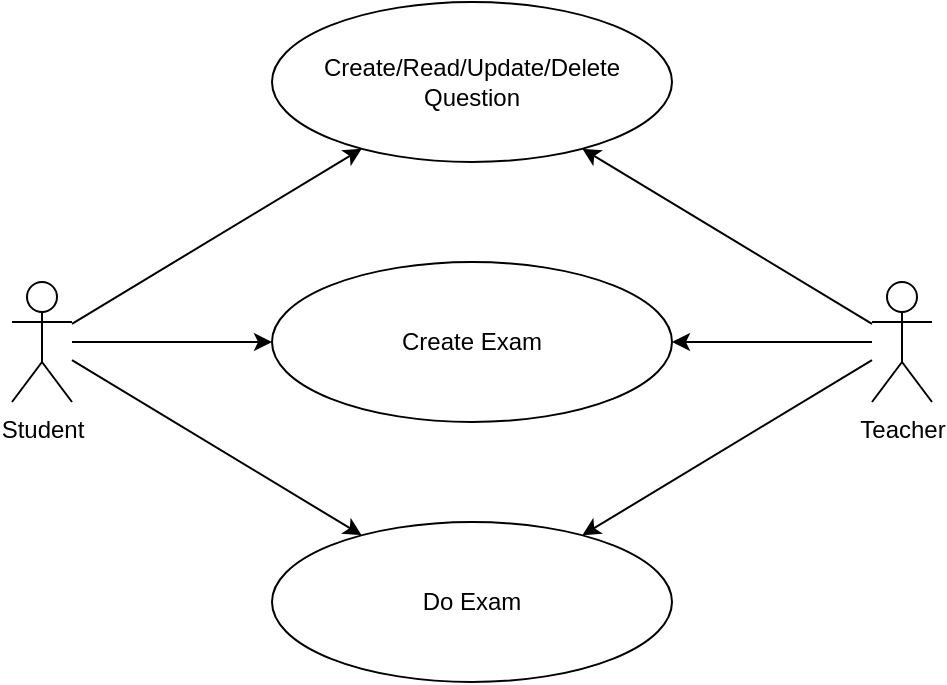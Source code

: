 <mxfile version="26.0.5" pages="5">
  <diagram name="use-case-diagram" id="o4Nj0E1KFj91gTsb6qZP">
    <mxGraphModel dx="1283" dy="965" grid="1" gridSize="10" guides="1" tooltips="1" connect="1" arrows="1" fold="1" page="1" pageScale="1" pageWidth="827" pageHeight="1169" math="0" shadow="0">
      <root>
        <mxCell id="0" />
        <mxCell id="1" parent="0" />
        <mxCell id="OQmlAPTLh4rIIu73BY2G-8" style="rounded=0;orthogonalLoop=1;jettySize=auto;html=1;" edge="1" parent="1" source="OQmlAPTLh4rIIu73BY2G-1" target="OQmlAPTLh4rIIu73BY2G-5">
          <mxGeometry relative="1" as="geometry" />
        </mxCell>
        <mxCell id="OQmlAPTLh4rIIu73BY2G-9" style="rounded=0;orthogonalLoop=1;jettySize=auto;html=1;" edge="1" parent="1" source="OQmlAPTLh4rIIu73BY2G-1" target="OQmlAPTLh4rIIu73BY2G-6">
          <mxGeometry relative="1" as="geometry" />
        </mxCell>
        <mxCell id="OQmlAPTLh4rIIu73BY2G-10" style="rounded=0;orthogonalLoop=1;jettySize=auto;html=1;" edge="1" parent="1" source="OQmlAPTLh4rIIu73BY2G-1" target="OQmlAPTLh4rIIu73BY2G-7">
          <mxGeometry relative="1" as="geometry" />
        </mxCell>
        <mxCell id="OQmlAPTLh4rIIu73BY2G-1" value="Student" style="shape=umlActor;verticalLabelPosition=bottom;verticalAlign=top;html=1;outlineConnect=0;" vertex="1" parent="1">
          <mxGeometry x="90" y="310" width="30" height="60" as="geometry" />
        </mxCell>
        <mxCell id="OQmlAPTLh4rIIu73BY2G-11" style="edgeStyle=none;shape=connector;rounded=0;orthogonalLoop=1;jettySize=auto;html=1;strokeColor=default;align=center;verticalAlign=middle;fontFamily=Helvetica;fontSize=11;fontColor=default;labelBackgroundColor=default;endArrow=classic;" edge="1" parent="1" source="OQmlAPTLh4rIIu73BY2G-4" target="OQmlAPTLh4rIIu73BY2G-5">
          <mxGeometry relative="1" as="geometry" />
        </mxCell>
        <mxCell id="OQmlAPTLh4rIIu73BY2G-12" style="edgeStyle=none;shape=connector;rounded=0;orthogonalLoop=1;jettySize=auto;html=1;strokeColor=default;align=center;verticalAlign=middle;fontFamily=Helvetica;fontSize=11;fontColor=default;labelBackgroundColor=default;endArrow=classic;" edge="1" parent="1" source="OQmlAPTLh4rIIu73BY2G-4" target="OQmlAPTLh4rIIu73BY2G-6">
          <mxGeometry relative="1" as="geometry" />
        </mxCell>
        <mxCell id="OQmlAPTLh4rIIu73BY2G-13" style="edgeStyle=none;shape=connector;rounded=0;orthogonalLoop=1;jettySize=auto;html=1;strokeColor=default;align=center;verticalAlign=middle;fontFamily=Helvetica;fontSize=11;fontColor=default;labelBackgroundColor=default;endArrow=classic;" edge="1" parent="1" source="OQmlAPTLh4rIIu73BY2G-4" target="OQmlAPTLh4rIIu73BY2G-7">
          <mxGeometry relative="1" as="geometry" />
        </mxCell>
        <mxCell id="OQmlAPTLh4rIIu73BY2G-4" value="Teacher" style="shape=umlActor;verticalLabelPosition=bottom;verticalAlign=top;html=1;outlineConnect=0;" vertex="1" parent="1">
          <mxGeometry x="520" y="310" width="30" height="60" as="geometry" />
        </mxCell>
        <mxCell id="OQmlAPTLh4rIIu73BY2G-5" value="Create/Read/Update/Delete Question" style="ellipse;whiteSpace=wrap;html=1;" vertex="1" parent="1">
          <mxGeometry x="220" y="170" width="200" height="80" as="geometry" />
        </mxCell>
        <mxCell id="OQmlAPTLh4rIIu73BY2G-6" value="Create Exam" style="ellipse;whiteSpace=wrap;html=1;" vertex="1" parent="1">
          <mxGeometry x="220" y="300" width="200" height="80" as="geometry" />
        </mxCell>
        <mxCell id="OQmlAPTLh4rIIu73BY2G-7" value="Do Exam" style="ellipse;whiteSpace=wrap;html=1;" vertex="1" parent="1">
          <mxGeometry x="220" y="430" width="200" height="80" as="geometry" />
        </mxCell>
      </root>
    </mxGraphModel>
  </diagram>
  <diagram id="mJ00HGnHXlxDguQ8vi1s" name="create-question">
    <mxGraphModel dx="1140" dy="858" grid="1" gridSize="10" guides="1" tooltips="1" connect="1" arrows="1" fold="1" page="1" pageScale="1" pageWidth="827" pageHeight="1169" math="0" shadow="0">
      <root>
        <mxCell id="0" />
        <mxCell id="1" parent="0" />
        <mxCell id="QXzw2-RkZq7Qz00sRfXT-2" value="Teacher" style="shape=umlLifeline;perimeter=lifelinePerimeter;whiteSpace=wrap;html=1;container=1;dropTarget=0;collapsible=0;recursiveResize=0;outlineConnect=0;portConstraint=eastwest;newEdgeStyle={&quot;curved&quot;:0,&quot;rounded&quot;:0};participant=umlActor;fontFamily=Helvetica;fontSize=11;fontColor=default;labelBackgroundColor=default;" vertex="1" parent="1">
          <mxGeometry x="120" y="100" width="20" height="620" as="geometry" />
        </mxCell>
        <mxCell id="QXzw2-RkZq7Qz00sRfXT-3" value="UI" style="shape=umlLifeline;perimeter=lifelinePerimeter;whiteSpace=wrap;html=1;container=1;dropTarget=0;collapsible=0;recursiveResize=0;outlineConnect=0;portConstraint=eastwest;newEdgeStyle={&quot;curved&quot;:0,&quot;rounded&quot;:0};participant=umlBoundary;fontFamily=Helvetica;fontSize=11;fontColor=default;labelBackgroundColor=default;" vertex="1" parent="1">
          <mxGeometry x="273" y="100" width="50" height="620" as="geometry" />
        </mxCell>
        <mxCell id="QXzw2-RkZq7Qz00sRfXT-7" value="" style="html=1;points=[[0,0,0,0,5],[0,1,0,0,-5],[1,0,0,0,5],[1,1,0,0,-5]];perimeter=orthogonalPerimeter;outlineConnect=0;targetShapes=umlLifeline;portConstraint=eastwest;newEdgeStyle={&quot;curved&quot;:0,&quot;rounded&quot;:0};fontFamily=Helvetica;fontSize=11;fontColor=default;labelBackgroundColor=default;" vertex="1" parent="QXzw2-RkZq7Qz00sRfXT-3">
          <mxGeometry x="20" y="90" width="10" height="190" as="geometry" />
        </mxCell>
        <mxCell id="QXzw2-RkZq7Qz00sRfXT-19" value="show course options" style="html=1;align=left;spacingLeft=2;endArrow=block;rounded=0;edgeStyle=orthogonalEdgeStyle;curved=0;rounded=0;strokeColor=default;verticalAlign=middle;fontFamily=Helvetica;fontSize=11;fontColor=default;labelBackgroundColor=default;" edge="1" target="QXzw2-RkZq7Qz00sRfXT-7" parent="QXzw2-RkZq7Qz00sRfXT-3" source="QXzw2-RkZq7Qz00sRfXT-7">
          <mxGeometry relative="1" as="geometry">
            <mxPoint x="37" y="230" as="sourcePoint" />
            <Array as="points">
              <mxPoint x="57" y="220" />
              <mxPoint x="57" y="260" />
            </Array>
            <mxPoint x="32" y="260.037" as="targetPoint" />
          </mxGeometry>
        </mxCell>
        <mxCell id="QXzw2-RkZq7Qz00sRfXT-20" value="" style="html=1;points=[[0,0,0,0,5],[0,1,0,0,-5],[1,0,0,0,5],[1,1,0,0,-5]];perimeter=orthogonalPerimeter;outlineConnect=0;targetShapes=umlLifeline;portConstraint=eastwest;newEdgeStyle={&quot;curved&quot;:0,&quot;rounded&quot;:0};fontFamily=Helvetica;fontSize=11;fontColor=default;labelBackgroundColor=default;" vertex="1" parent="QXzw2-RkZq7Qz00sRfXT-3">
          <mxGeometry x="20" y="340" width="10" height="100" as="geometry" />
        </mxCell>
        <mxCell id="QXzw2-RkZq7Qz00sRfXT-4" value="Course" style="shape=umlLifeline;perimeter=lifelinePerimeter;whiteSpace=wrap;html=1;container=1;dropTarget=0;collapsible=0;recursiveResize=0;outlineConnect=0;portConstraint=eastwest;newEdgeStyle={&quot;curved&quot;:0,&quot;rounded&quot;:0};participant=umlEntity;fontFamily=Helvetica;fontSize=11;fontColor=default;labelBackgroundColor=default;" vertex="1" parent="1">
          <mxGeometry x="613" y="100" width="40" height="620" as="geometry" />
        </mxCell>
        <mxCell id="QXzw2-RkZq7Qz00sRfXT-12" value="" style="html=1;points=[[0,0,0,0,5],[0,1,0,0,-5],[1,0,0,0,5],[1,1,0,0,-5]];perimeter=orthogonalPerimeter;outlineConnect=0;targetShapes=umlLifeline;portConstraint=eastwest;newEdgeStyle={&quot;curved&quot;:0,&quot;rounded&quot;:0};fontFamily=Helvetica;fontSize=11;fontColor=default;labelBackgroundColor=default;" vertex="1" parent="QXzw2-RkZq7Qz00sRfXT-4">
          <mxGeometry x="15" y="120" width="10" height="70" as="geometry" />
        </mxCell>
        <mxCell id="QXzw2-RkZq7Qz00sRfXT-5" value="Question" style="shape=umlLifeline;perimeter=lifelinePerimeter;whiteSpace=wrap;html=1;container=1;dropTarget=0;collapsible=0;recursiveResize=0;outlineConnect=0;portConstraint=eastwest;newEdgeStyle={&quot;curved&quot;:0,&quot;rounded&quot;:0};participant=umlEntity;fontFamily=Helvetica;fontSize=11;fontColor=default;labelBackgroundColor=default;" vertex="1" parent="1">
          <mxGeometry x="780" y="100" width="40" height="620" as="geometry" />
        </mxCell>
        <mxCell id="QXzw2-RkZq7Qz00sRfXT-25" value="" style="html=1;points=[[0,0,0,0,5],[0,1,0,0,-5],[1,0,0,0,5],[1,1,0,0,-5]];perimeter=orthogonalPerimeter;outlineConnect=0;targetShapes=umlLifeline;portConstraint=eastwest;newEdgeStyle={&quot;curved&quot;:0,&quot;rounded&quot;:0};fontFamily=Helvetica;fontSize=11;fontColor=default;labelBackgroundColor=default;" vertex="1" parent="QXzw2-RkZq7Qz00sRfXT-5">
          <mxGeometry x="15" y="425" width="10" height="65" as="geometry" />
        </mxCell>
        <mxCell id="QXzw2-RkZq7Qz00sRfXT-6" value="View Controller" style="shape=umlLifeline;perimeter=lifelinePerimeter;whiteSpace=wrap;html=1;container=1;dropTarget=0;collapsible=0;recursiveResize=0;outlineConnect=0;portConstraint=eastwest;newEdgeStyle={&quot;curved&quot;:0,&quot;rounded&quot;:0};participant=umlControl;fontFamily=Helvetica;fontSize=11;fontColor=default;labelBackgroundColor=default;" vertex="1" parent="1">
          <mxGeometry x="445" y="100" width="40" height="620" as="geometry" />
        </mxCell>
        <mxCell id="QXzw2-RkZq7Qz00sRfXT-11" value="" style="html=1;points=[[0,0,0,0,5],[0,1,0,0,-5],[1,0,0,0,5],[1,1,0,0,-5]];perimeter=orthogonalPerimeter;outlineConnect=0;targetShapes=umlLifeline;portConstraint=eastwest;newEdgeStyle={&quot;curved&quot;:0,&quot;rounded&quot;:0};fontFamily=Helvetica;fontSize=11;fontColor=default;labelBackgroundColor=default;" vertex="1" parent="QXzw2-RkZq7Qz00sRfXT-6">
          <mxGeometry x="15" y="100" width="10" height="150" as="geometry" />
        </mxCell>
        <mxCell id="QXzw2-RkZq7Qz00sRfXT-23" value="" style="html=1;points=[[0,0,0,0,5],[0,1,0,0,-5],[1,0,0,0,5],[1,1,0,0,-5]];perimeter=orthogonalPerimeter;outlineConnect=0;targetShapes=umlLifeline;portConstraint=eastwest;newEdgeStyle={&quot;curved&quot;:0,&quot;rounded&quot;:0};fontFamily=Helvetica;fontSize=11;fontColor=default;labelBackgroundColor=default;" vertex="1" parent="QXzw2-RkZq7Qz00sRfXT-6">
          <mxGeometry x="15" y="400" width="10" height="170" as="geometry" />
        </mxCell>
        <mxCell id="QXzw2-RkZq7Qz00sRfXT-9" value="click on &quot;Add Question&quot;" style="html=1;verticalAlign=bottom;endArrow=block;curved=0;rounded=0;strokeColor=default;align=center;fontFamily=Helvetica;fontSize=11;fontColor=default;labelBackgroundColor=default;" edge="1" parent="1" source="QXzw2-RkZq7Qz00sRfXT-2" target="QXzw2-RkZq7Qz00sRfXT-7">
          <mxGeometry width="80" relative="1" as="geometry">
            <mxPoint x="129.63" y="200.0" as="sourcePoint" />
            <mxPoint x="260" y="200.0" as="targetPoint" />
            <Array as="points">
              <mxPoint x="190" y="200" />
            </Array>
          </mxGeometry>
        </mxCell>
        <mxCell id="QXzw2-RkZq7Qz00sRfXT-10" value="request for courses" style="html=1;verticalAlign=bottom;endArrow=block;curved=0;rounded=0;strokeColor=default;align=center;fontFamily=Helvetica;fontSize=11;fontColor=default;labelBackgroundColor=default;" edge="1" parent="1" source="QXzw2-RkZq7Qz00sRfXT-7" target="QXzw2-RkZq7Qz00sRfXT-11">
          <mxGeometry x="0.001" width="80" relative="1" as="geometry">
            <mxPoint x="280" y="220" as="sourcePoint" />
            <mxPoint x="410" y="220" as="targetPoint" />
            <Array as="points">
              <mxPoint x="340" y="220" />
            </Array>
            <mxPoint as="offset" />
          </mxGeometry>
        </mxCell>
        <mxCell id="QXzw2-RkZq7Qz00sRfXT-13" value="request for courses" style="html=1;verticalAlign=bottom;endArrow=block;curved=0;rounded=0;strokeColor=default;align=center;fontFamily=Helvetica;fontSize=11;fontColor=default;labelBackgroundColor=default;" edge="1" parent="1" source="QXzw2-RkZq7Qz00sRfXT-11" target="QXzw2-RkZq7Qz00sRfXT-12">
          <mxGeometry x="0.001" width="80" relative="1" as="geometry">
            <mxPoint x="414" y="240" as="sourcePoint" />
            <mxPoint x="553" y="240" as="targetPoint" />
            <Array as="points">
              <mxPoint x="484" y="240" />
            </Array>
            <mxPoint as="offset" />
          </mxGeometry>
        </mxCell>
        <mxCell id="QXzw2-RkZq7Qz00sRfXT-14" value="courses" style="html=1;verticalAlign=bottom;endArrow=open;dashed=1;endSize=8;curved=0;rounded=0;strokeColor=default;align=center;fontFamily=Helvetica;fontSize=11;fontColor=default;labelBackgroundColor=default;" edge="1" parent="1">
          <mxGeometry relative="1" as="geometry">
            <mxPoint x="628" y="270" as="sourcePoint" />
            <mxPoint x="470" y="270" as="targetPoint" />
          </mxGeometry>
        </mxCell>
        <mxCell id="QXzw2-RkZq7Qz00sRfXT-15" value="courses" style="html=1;verticalAlign=bottom;endArrow=open;dashed=1;endSize=8;curved=0;rounded=0;strokeColor=default;align=center;fontFamily=Helvetica;fontSize=11;fontColor=default;labelBackgroundColor=default;" edge="1" parent="1">
          <mxGeometry relative="1" as="geometry">
            <mxPoint x="460" y="290.0" as="sourcePoint" />
            <mxPoint x="303" y="290.0" as="targetPoint" />
          </mxGeometry>
        </mxCell>
        <mxCell id="QXzw2-RkZq7Qz00sRfXT-21" value="fill question informations" style="html=1;verticalAlign=bottom;endArrow=block;curved=0;rounded=0;strokeColor=default;align=center;fontFamily=Helvetica;fontSize=11;fontColor=default;labelBackgroundColor=default;" edge="1" parent="1" source="QXzw2-RkZq7Qz00sRfXT-2" target="QXzw2-RkZq7Qz00sRfXT-20">
          <mxGeometry width="80" relative="1" as="geometry">
            <mxPoint x="170" y="450" as="sourcePoint" />
            <mxPoint x="250" y="450" as="targetPoint" />
            <Array as="points">
              <mxPoint x="220" y="460" />
            </Array>
          </mxGeometry>
        </mxCell>
        <mxCell id="QXzw2-RkZq7Qz00sRfXT-22" value="click &quot;ADD&quot;" style="html=1;verticalAlign=bottom;endArrow=block;curved=0;rounded=0;strokeColor=default;align=center;fontFamily=Helvetica;fontSize=11;fontColor=default;labelBackgroundColor=default;" edge="1" parent="1" source="QXzw2-RkZq7Qz00sRfXT-2" target="QXzw2-RkZq7Qz00sRfXT-20">
          <mxGeometry width="80" relative="1" as="geometry">
            <mxPoint x="130" y="490" as="sourcePoint" />
            <mxPoint x="293" y="490" as="targetPoint" />
            <Array as="points">
              <mxPoint x="220" y="490" />
            </Array>
          </mxGeometry>
        </mxCell>
        <mxCell id="QXzw2-RkZq7Qz00sRfXT-24" value="add new question" style="html=1;verticalAlign=bottom;endArrow=block;curved=0;rounded=0;strokeColor=default;align=center;fontFamily=Helvetica;fontSize=11;fontColor=default;labelBackgroundColor=default;" edge="1" parent="1" source="QXzw2-RkZq7Qz00sRfXT-20" target="QXzw2-RkZq7Qz00sRfXT-23">
          <mxGeometry x="-0.003" width="80" relative="1" as="geometry">
            <mxPoint x="300" y="520" as="sourcePoint" />
            <mxPoint x="463" y="520" as="targetPoint" />
            <Array as="points">
              <mxPoint x="390" y="520" />
            </Array>
            <mxPoint as="offset" />
          </mxGeometry>
        </mxCell>
        <mxCell id="QXzw2-RkZq7Qz00sRfXT-26" value="add new question" style="html=1;verticalAlign=bottom;endArrow=block;curved=0;rounded=0;strokeColor=default;align=center;fontFamily=Helvetica;fontSize=11;fontColor=default;labelBackgroundColor=default;" edge="1" parent="1" source="QXzw2-RkZq7Qz00sRfXT-23" target="QXzw2-RkZq7Qz00sRfXT-25">
          <mxGeometry x="-0.003" width="80" relative="1" as="geometry">
            <mxPoint x="470" y="540" as="sourcePoint" />
            <mxPoint x="627" y="540" as="targetPoint" />
            <Array as="points">
              <mxPoint x="557" y="540" />
            </Array>
            <mxPoint as="offset" />
          </mxGeometry>
        </mxCell>
        <mxCell id="QXzw2-RkZq7Qz00sRfXT-27" value="added successful" style="html=1;verticalAlign=bottom;endArrow=open;dashed=1;endSize=8;curved=0;rounded=0;strokeColor=default;align=center;fontFamily=Helvetica;fontSize=11;fontColor=default;labelBackgroundColor=default;" edge="1" parent="1" source="QXzw2-RkZq7Qz00sRfXT-25" target="QXzw2-RkZq7Qz00sRfXT-23">
          <mxGeometry relative="1" as="geometry">
            <mxPoint x="712" y="584" as="sourcePoint" />
            <mxPoint x="554" y="584" as="targetPoint" />
            <Array as="points">
              <mxPoint x="630" y="570" />
            </Array>
          </mxGeometry>
        </mxCell>
        <mxCell id="QXzw2-RkZq7Qz00sRfXT-30" value="navigate to view question" style="html=1;align=left;spacingLeft=2;endArrow=block;rounded=0;edgeStyle=orthogonalEdgeStyle;curved=0;rounded=0;strokeColor=default;verticalAlign=middle;fontFamily=Helvetica;fontSize=11;fontColor=default;labelBackgroundColor=default;" edge="1" parent="1">
          <mxGeometry x="-0.002" relative="1" as="geometry">
            <mxPoint x="470" y="600.04" as="sourcePoint" />
            <Array as="points">
              <mxPoint x="497" y="600.04" />
              <mxPoint x="497" y="640.04" />
            </Array>
            <mxPoint x="470" y="640.04" as="targetPoint" />
            <mxPoint as="offset" />
          </mxGeometry>
        </mxCell>
      </root>
    </mxGraphModel>
  </diagram>
  <diagram id="0OnB43R0mAU6Ru6guTHn" name="read-question">
    <mxGraphModel dx="1207" dy="908" grid="1" gridSize="10" guides="1" tooltips="1" connect="1" arrows="1" fold="1" page="1" pageScale="1" pageWidth="827" pageHeight="1169" math="0" shadow="0">
      <root>
        <mxCell id="0" />
        <mxCell id="1" parent="0" />
        <mxCell id="JznivnfPVUlbHyttfoeE-1" value="Teacher" style="shape=umlLifeline;perimeter=lifelinePerimeter;whiteSpace=wrap;html=1;container=1;dropTarget=0;collapsible=0;recursiveResize=0;outlineConnect=0;portConstraint=eastwest;newEdgeStyle={&quot;curved&quot;:0,&quot;rounded&quot;:0};participant=umlActor;fontFamily=Helvetica;fontSize=11;fontColor=default;labelBackgroundColor=default;" vertex="1" parent="1">
          <mxGeometry x="120" y="100" width="20" height="620" as="geometry" />
        </mxCell>
        <mxCell id="JznivnfPVUlbHyttfoeE-2" value="UI" style="shape=umlLifeline;perimeter=lifelinePerimeter;whiteSpace=wrap;html=1;container=1;dropTarget=0;collapsible=0;recursiveResize=0;outlineConnect=0;portConstraint=eastwest;newEdgeStyle={&quot;curved&quot;:0,&quot;rounded&quot;:0};participant=umlBoundary;fontFamily=Helvetica;fontSize=11;fontColor=default;labelBackgroundColor=default;" vertex="1" parent="1">
          <mxGeometry x="273" y="100" width="50" height="620" as="geometry" />
        </mxCell>
        <mxCell id="JznivnfPVUlbHyttfoeE-3" value="" style="html=1;points=[[0,0,0,0,5],[0,1,0,0,-5],[1,0,0,0,5],[1,1,0,0,-5]];perimeter=orthogonalPerimeter;outlineConnect=0;targetShapes=umlLifeline;portConstraint=eastwest;newEdgeStyle={&quot;curved&quot;:0,&quot;rounded&quot;:0};fontFamily=Helvetica;fontSize=11;fontColor=default;labelBackgroundColor=default;" vertex="1" parent="JznivnfPVUlbHyttfoeE-2">
          <mxGeometry x="20" y="90" width="10" height="190" as="geometry" />
        </mxCell>
        <mxCell id="JznivnfPVUlbHyttfoeE-4" value="show course" style="html=1;align=left;spacingLeft=2;endArrow=block;rounded=0;edgeStyle=orthogonalEdgeStyle;curved=0;rounded=0;strokeColor=default;verticalAlign=middle;fontFamily=Helvetica;fontSize=11;fontColor=default;labelBackgroundColor=default;" edge="1" parent="JznivnfPVUlbHyttfoeE-2" source="JznivnfPVUlbHyttfoeE-3" target="JznivnfPVUlbHyttfoeE-3">
          <mxGeometry relative="1" as="geometry">
            <mxPoint x="37" y="230" as="sourcePoint" />
            <Array as="points">
              <mxPoint x="57" y="220" />
              <mxPoint x="57" y="260" />
            </Array>
            <mxPoint x="32" y="260.037" as="targetPoint" />
          </mxGeometry>
        </mxCell>
        <mxCell id="JznivnfPVUlbHyttfoeE-5" value="" style="html=1;points=[[0,0,0,0,5],[0,1,0,0,-5],[1,0,0,0,5],[1,1,0,0,-5]];perimeter=orthogonalPerimeter;outlineConnect=0;targetShapes=umlLifeline;portConstraint=eastwest;newEdgeStyle={&quot;curved&quot;:0,&quot;rounded&quot;:0};fontFamily=Helvetica;fontSize=11;fontColor=default;labelBackgroundColor=default;" vertex="1" parent="JznivnfPVUlbHyttfoeE-2">
          <mxGeometry x="20" y="340" width="10" height="230" as="geometry" />
        </mxCell>
        <mxCell id="JznivnfPVUlbHyttfoeE-25" value="show&amp;nbsp;&lt;span style=&quot;text-align: center;&quot;&gt;questions in course&lt;/span&gt;" style="html=1;align=left;spacingLeft=2;endArrow=block;rounded=0;edgeStyle=orthogonalEdgeStyle;curved=0;rounded=0;strokeColor=default;verticalAlign=middle;fontFamily=Helvetica;fontSize=11;fontColor=default;labelBackgroundColor=default;" edge="1" parent="JznivnfPVUlbHyttfoeE-2" source="JznivnfPVUlbHyttfoeE-5" target="JznivnfPVUlbHyttfoeE-5">
          <mxGeometry relative="1" as="geometry">
            <mxPoint x="37" y="500" as="sourcePoint" />
            <Array as="points">
              <mxPoint x="64" y="500" />
              <mxPoint x="64" y="540" />
            </Array>
            <mxPoint x="37" y="540" as="targetPoint" />
          </mxGeometry>
        </mxCell>
        <mxCell id="JznivnfPVUlbHyttfoeE-6" value="Course" style="shape=umlLifeline;perimeter=lifelinePerimeter;whiteSpace=wrap;html=1;container=1;dropTarget=0;collapsible=0;recursiveResize=0;outlineConnect=0;portConstraint=eastwest;newEdgeStyle={&quot;curved&quot;:0,&quot;rounded&quot;:0};participant=umlEntity;fontFamily=Helvetica;fontSize=11;fontColor=default;labelBackgroundColor=default;" vertex="1" parent="1">
          <mxGeometry x="613" y="100" width="40" height="620" as="geometry" />
        </mxCell>
        <mxCell id="JznivnfPVUlbHyttfoeE-7" value="" style="html=1;points=[[0,0,0,0,5],[0,1,0,0,-5],[1,0,0,0,5],[1,1,0,0,-5]];perimeter=orthogonalPerimeter;outlineConnect=0;targetShapes=umlLifeline;portConstraint=eastwest;newEdgeStyle={&quot;curved&quot;:0,&quot;rounded&quot;:0};fontFamily=Helvetica;fontSize=11;fontColor=default;labelBackgroundColor=default;" vertex="1" parent="JznivnfPVUlbHyttfoeE-6">
          <mxGeometry x="15" y="120" width="10" height="70" as="geometry" />
        </mxCell>
        <mxCell id="JznivnfPVUlbHyttfoeE-8" value="Question" style="shape=umlLifeline;perimeter=lifelinePerimeter;whiteSpace=wrap;html=1;container=1;dropTarget=0;collapsible=0;recursiveResize=0;outlineConnect=0;portConstraint=eastwest;newEdgeStyle={&quot;curved&quot;:0,&quot;rounded&quot;:0};participant=umlEntity;fontFamily=Helvetica;fontSize=11;fontColor=default;labelBackgroundColor=default;" vertex="1" parent="1">
          <mxGeometry x="780" y="100" width="40" height="620" as="geometry" />
        </mxCell>
        <mxCell id="JznivnfPVUlbHyttfoeE-9" value="" style="html=1;points=[[0,0,0,0,5],[0,1,0,0,-5],[1,0,0,0,5],[1,1,0,0,-5]];perimeter=orthogonalPerimeter;outlineConnect=0;targetShapes=umlLifeline;portConstraint=eastwest;newEdgeStyle={&quot;curved&quot;:0,&quot;rounded&quot;:0};fontFamily=Helvetica;fontSize=11;fontColor=default;labelBackgroundColor=default;" vertex="1" parent="JznivnfPVUlbHyttfoeE-8">
          <mxGeometry x="15" y="390" width="10" height="70" as="geometry" />
        </mxCell>
        <mxCell id="JznivnfPVUlbHyttfoeE-10" value="View Controller" style="shape=umlLifeline;perimeter=lifelinePerimeter;whiteSpace=wrap;html=1;container=1;dropTarget=0;collapsible=0;recursiveResize=0;outlineConnect=0;portConstraint=eastwest;newEdgeStyle={&quot;curved&quot;:0,&quot;rounded&quot;:0};participant=umlControl;fontFamily=Helvetica;fontSize=11;fontColor=default;labelBackgroundColor=default;" vertex="1" parent="1">
          <mxGeometry x="445" y="100" width="40" height="620" as="geometry" />
        </mxCell>
        <mxCell id="JznivnfPVUlbHyttfoeE-11" value="" style="html=1;points=[[0,0,0,0,5],[0,1,0,0,-5],[1,0,0,0,5],[1,1,0,0,-5]];perimeter=orthogonalPerimeter;outlineConnect=0;targetShapes=umlLifeline;portConstraint=eastwest;newEdgeStyle={&quot;curved&quot;:0,&quot;rounded&quot;:0};fontFamily=Helvetica;fontSize=11;fontColor=default;labelBackgroundColor=default;" vertex="1" parent="JznivnfPVUlbHyttfoeE-10">
          <mxGeometry x="15" y="100" width="10" height="150" as="geometry" />
        </mxCell>
        <mxCell id="JznivnfPVUlbHyttfoeE-12" value="" style="html=1;points=[[0,0,0,0,5],[0,1,0,0,-5],[1,0,0,0,5],[1,1,0,0,-5]];perimeter=orthogonalPerimeter;outlineConnect=0;targetShapes=umlLifeline;portConstraint=eastwest;newEdgeStyle={&quot;curved&quot;:0,&quot;rounded&quot;:0};fontFamily=Helvetica;fontSize=11;fontColor=default;labelBackgroundColor=default;" vertex="1" parent="JznivnfPVUlbHyttfoeE-10">
          <mxGeometry x="15" y="370" width="10" height="110" as="geometry" />
        </mxCell>
        <mxCell id="JznivnfPVUlbHyttfoeE-13" value="click on &quot;View Questions&quot;" style="html=1;verticalAlign=bottom;endArrow=block;curved=0;rounded=0;strokeColor=default;align=center;fontFamily=Helvetica;fontSize=11;fontColor=default;labelBackgroundColor=default;" edge="1" parent="1" source="JznivnfPVUlbHyttfoeE-1" target="JznivnfPVUlbHyttfoeE-3">
          <mxGeometry width="80" relative="1" as="geometry">
            <mxPoint x="129.63" y="200.0" as="sourcePoint" />
            <mxPoint x="260" y="200.0" as="targetPoint" />
            <Array as="points">
              <mxPoint x="190" y="200" />
            </Array>
          </mxGeometry>
        </mxCell>
        <mxCell id="JznivnfPVUlbHyttfoeE-14" value="request for courses" style="html=1;verticalAlign=bottom;endArrow=block;curved=0;rounded=0;strokeColor=default;align=center;fontFamily=Helvetica;fontSize=11;fontColor=default;labelBackgroundColor=default;" edge="1" parent="1" source="JznivnfPVUlbHyttfoeE-3" target="JznivnfPVUlbHyttfoeE-11">
          <mxGeometry x="0.001" width="80" relative="1" as="geometry">
            <mxPoint x="280" y="220" as="sourcePoint" />
            <mxPoint x="410" y="220" as="targetPoint" />
            <Array as="points">
              <mxPoint x="340" y="220" />
            </Array>
            <mxPoint as="offset" />
          </mxGeometry>
        </mxCell>
        <mxCell id="JznivnfPVUlbHyttfoeE-15" value="request for courses" style="html=1;verticalAlign=bottom;endArrow=block;curved=0;rounded=0;strokeColor=default;align=center;fontFamily=Helvetica;fontSize=11;fontColor=default;labelBackgroundColor=default;" edge="1" parent="1" source="JznivnfPVUlbHyttfoeE-11" target="JznivnfPVUlbHyttfoeE-7">
          <mxGeometry x="0.001" width="80" relative="1" as="geometry">
            <mxPoint x="414" y="240" as="sourcePoint" />
            <mxPoint x="553" y="240" as="targetPoint" />
            <Array as="points">
              <mxPoint x="484" y="240" />
            </Array>
            <mxPoint as="offset" />
          </mxGeometry>
        </mxCell>
        <mxCell id="JznivnfPVUlbHyttfoeE-16" value="courses" style="html=1;verticalAlign=bottom;endArrow=open;dashed=1;endSize=8;curved=0;rounded=0;strokeColor=default;align=center;fontFamily=Helvetica;fontSize=11;fontColor=default;labelBackgroundColor=default;" edge="1" parent="1">
          <mxGeometry relative="1" as="geometry">
            <mxPoint x="628" y="270" as="sourcePoint" />
            <mxPoint x="470" y="270" as="targetPoint" />
          </mxGeometry>
        </mxCell>
        <mxCell id="JznivnfPVUlbHyttfoeE-17" value="courses" style="html=1;verticalAlign=bottom;endArrow=open;dashed=1;endSize=8;curved=0;rounded=0;strokeColor=default;align=center;fontFamily=Helvetica;fontSize=11;fontColor=default;labelBackgroundColor=default;" edge="1" parent="1">
          <mxGeometry relative="1" as="geometry">
            <mxPoint x="460" y="290.0" as="sourcePoint" />
            <mxPoint x="303" y="290.0" as="targetPoint" />
          </mxGeometry>
        </mxCell>
        <mxCell id="JznivnfPVUlbHyttfoeE-18" value="select course to view questions" style="html=1;verticalAlign=bottom;endArrow=block;curved=0;rounded=0;strokeColor=default;align=center;fontFamily=Helvetica;fontSize=11;fontColor=default;labelBackgroundColor=default;" edge="1" parent="1" source="JznivnfPVUlbHyttfoeE-1" target="JznivnfPVUlbHyttfoeE-5">
          <mxGeometry width="80" relative="1" as="geometry">
            <mxPoint x="170" y="450" as="sourcePoint" />
            <mxPoint x="250" y="450" as="targetPoint" />
            <Array as="points">
              <mxPoint x="220" y="460" />
            </Array>
          </mxGeometry>
        </mxCell>
        <mxCell id="JznivnfPVUlbHyttfoeE-20" value="request for questions in course" style="html=1;verticalAlign=bottom;endArrow=block;curved=0;rounded=0;strokeColor=default;align=center;fontFamily=Helvetica;fontSize=11;fontColor=default;labelBackgroundColor=default;" edge="1" parent="1" source="JznivnfPVUlbHyttfoeE-5" target="JznivnfPVUlbHyttfoeE-12">
          <mxGeometry x="-0.006" width="80" relative="1" as="geometry">
            <mxPoint x="300" y="520" as="sourcePoint" />
            <mxPoint x="463" y="520" as="targetPoint" />
            <Array as="points">
              <mxPoint x="390" y="490" />
            </Array>
            <mxPoint as="offset" />
          </mxGeometry>
        </mxCell>
        <mxCell id="JznivnfPVUlbHyttfoeE-21" value="request for questions in course" style="html=1;verticalAlign=bottom;endArrow=block;curved=0;rounded=0;strokeColor=default;align=center;fontFamily=Helvetica;fontSize=11;fontColor=default;labelBackgroundColor=default;" edge="1" parent="1" source="JznivnfPVUlbHyttfoeE-12" target="JznivnfPVUlbHyttfoeE-9">
          <mxGeometry x="-0.003" width="80" relative="1" as="geometry">
            <mxPoint x="470" y="540" as="sourcePoint" />
            <mxPoint x="627" y="540" as="targetPoint" />
            <Array as="points">
              <mxPoint x="560" y="510" />
            </Array>
            <mxPoint as="offset" />
          </mxGeometry>
        </mxCell>
        <mxCell id="JznivnfPVUlbHyttfoeE-22" value="questions in course" style="html=1;verticalAlign=bottom;endArrow=open;dashed=1;endSize=8;curved=0;rounded=0;strokeColor=default;align=center;fontFamily=Helvetica;fontSize=11;fontColor=default;labelBackgroundColor=default;" edge="1" parent="1" source="JznivnfPVUlbHyttfoeE-9" target="JznivnfPVUlbHyttfoeE-12">
          <mxGeometry relative="1" as="geometry">
            <mxPoint x="712" y="584" as="sourcePoint" />
            <mxPoint x="554" y="584" as="targetPoint" />
            <Array as="points">
              <mxPoint x="630" y="540" />
            </Array>
          </mxGeometry>
        </mxCell>
        <mxCell id="JznivnfPVUlbHyttfoeE-24" value="questions in course" style="html=1;verticalAlign=bottom;endArrow=open;dashed=1;endSize=8;curved=0;rounded=0;strokeColor=default;align=center;fontFamily=Helvetica;fontSize=11;fontColor=default;labelBackgroundColor=default;" edge="1" parent="1" source="JznivnfPVUlbHyttfoeE-12" target="JznivnfPVUlbHyttfoeE-5">
          <mxGeometry x="0.006" relative="1" as="geometry">
            <mxPoint x="805" y="550" as="sourcePoint" />
            <mxPoint x="480" y="550" as="targetPoint" />
            <Array as="points">
              <mxPoint x="380" y="560" />
            </Array>
            <mxPoint as="offset" />
          </mxGeometry>
        </mxCell>
      </root>
    </mxGraphModel>
  </diagram>
  <diagram id="s6aGE4UOYzt2LQOI8U9z" name="update-question">
    <mxGraphModel dx="1026" dy="772" grid="1" gridSize="10" guides="1" tooltips="1" connect="1" arrows="1" fold="1" page="1" pageScale="1" pageWidth="827" pageHeight="1169" math="0" shadow="0">
      <root>
        <mxCell id="0" />
        <mxCell id="1" parent="0" />
        <mxCell id="8IvI-AlmYOoEdXCAKGE2-1" value="Teacher" style="shape=umlLifeline;perimeter=lifelinePerimeter;whiteSpace=wrap;html=1;container=1;dropTarget=0;collapsible=0;recursiveResize=0;outlineConnect=0;portConstraint=eastwest;newEdgeStyle={&quot;curved&quot;:0,&quot;rounded&quot;:0};participant=umlActor;fontFamily=Helvetica;fontSize=11;fontColor=default;labelBackgroundColor=default;" vertex="1" parent="1">
          <mxGeometry x="120" y="100" width="20" height="620" as="geometry" />
        </mxCell>
        <mxCell id="8IvI-AlmYOoEdXCAKGE2-2" value="UI" style="shape=umlLifeline;perimeter=lifelinePerimeter;whiteSpace=wrap;html=1;container=1;dropTarget=0;collapsible=0;recursiveResize=0;outlineConnect=0;portConstraint=eastwest;newEdgeStyle={&quot;curved&quot;:0,&quot;rounded&quot;:0};participant=umlBoundary;fontFamily=Helvetica;fontSize=11;fontColor=default;labelBackgroundColor=default;" vertex="1" parent="1">
          <mxGeometry x="273" y="100" width="50" height="620" as="geometry" />
        </mxCell>
        <mxCell id="8IvI-AlmYOoEdXCAKGE2-3" value="" style="html=1;points=[[0,0,0,0,5],[0,1,0,0,-5],[1,0,0,0,5],[1,1,0,0,-5]];perimeter=orthogonalPerimeter;outlineConnect=0;targetShapes=umlLifeline;portConstraint=eastwest;newEdgeStyle={&quot;curved&quot;:0,&quot;rounded&quot;:0};fontFamily=Helvetica;fontSize=11;fontColor=default;labelBackgroundColor=default;" vertex="1" parent="8IvI-AlmYOoEdXCAKGE2-2">
          <mxGeometry x="20" y="90" width="10" height="190" as="geometry" />
        </mxCell>
        <mxCell id="8IvI-AlmYOoEdXCAKGE2-4" value="show&amp;nbsp;&lt;span style=&quot;text-align: center;&quot;&gt;question details&lt;/span&gt;" style="html=1;align=left;spacingLeft=2;endArrow=block;rounded=0;edgeStyle=orthogonalEdgeStyle;curved=0;rounded=0;strokeColor=default;verticalAlign=middle;fontFamily=Helvetica;fontSize=11;fontColor=default;labelBackgroundColor=default;" edge="1" parent="8IvI-AlmYOoEdXCAKGE2-2" source="8IvI-AlmYOoEdXCAKGE2-3" target="8IvI-AlmYOoEdXCAKGE2-3">
          <mxGeometry relative="1" as="geometry">
            <mxPoint x="37" y="230" as="sourcePoint" />
            <Array as="points">
              <mxPoint x="57" y="220" />
              <mxPoint x="57" y="260" />
            </Array>
            <mxPoint x="32" y="260.037" as="targetPoint" />
          </mxGeometry>
        </mxCell>
        <mxCell id="8IvI-AlmYOoEdXCAKGE2-5" value="" style="html=1;points=[[0,0,0,0,5],[0,1,0,0,-5],[1,0,0,0,5],[1,1,0,0,-5]];perimeter=orthogonalPerimeter;outlineConnect=0;targetShapes=umlLifeline;portConstraint=eastwest;newEdgeStyle={&quot;curved&quot;:0,&quot;rounded&quot;:0};fontFamily=Helvetica;fontSize=11;fontColor=default;labelBackgroundColor=default;" vertex="1" parent="8IvI-AlmYOoEdXCAKGE2-2">
          <mxGeometry x="20" y="340" width="10" height="100" as="geometry" />
        </mxCell>
        <mxCell id="8IvI-AlmYOoEdXCAKGE2-8" value="Question" style="shape=umlLifeline;perimeter=lifelinePerimeter;whiteSpace=wrap;html=1;container=1;dropTarget=0;collapsible=0;recursiveResize=0;outlineConnect=0;portConstraint=eastwest;newEdgeStyle={&quot;curved&quot;:0,&quot;rounded&quot;:0};participant=umlEntity;fontFamily=Helvetica;fontSize=11;fontColor=default;labelBackgroundColor=default;" vertex="1" parent="1">
          <mxGeometry x="613" y="100" width="40" height="620" as="geometry" />
        </mxCell>
        <mxCell id="8IvI-AlmYOoEdXCAKGE2-9" value="" style="html=1;points=[[0,0,0,0,5],[0,1,0,0,-5],[1,0,0,0,5],[1,1,0,0,-5]];perimeter=orthogonalPerimeter;outlineConnect=0;targetShapes=umlLifeline;portConstraint=eastwest;newEdgeStyle={&quot;curved&quot;:0,&quot;rounded&quot;:0};fontFamily=Helvetica;fontSize=11;fontColor=default;labelBackgroundColor=default;" vertex="1" parent="8IvI-AlmYOoEdXCAKGE2-8">
          <mxGeometry x="15" y="425" width="10" height="65" as="geometry" />
        </mxCell>
        <mxCell id="8IvI-AlmYOoEdXCAKGE2-7" value="" style="html=1;points=[[0,0,0,0,5],[0,1,0,0,-5],[1,0,0,0,5],[1,1,0,0,-5]];perimeter=orthogonalPerimeter;outlineConnect=0;targetShapes=umlLifeline;portConstraint=eastwest;newEdgeStyle={&quot;curved&quot;:0,&quot;rounded&quot;:0};fontFamily=Helvetica;fontSize=11;fontColor=default;labelBackgroundColor=default;" vertex="1" parent="8IvI-AlmYOoEdXCAKGE2-8">
          <mxGeometry x="15" y="130" width="10" height="70" as="geometry" />
        </mxCell>
        <mxCell id="8IvI-AlmYOoEdXCAKGE2-10" value="View Controller" style="shape=umlLifeline;perimeter=lifelinePerimeter;whiteSpace=wrap;html=1;container=1;dropTarget=0;collapsible=0;recursiveResize=0;outlineConnect=0;portConstraint=eastwest;newEdgeStyle={&quot;curved&quot;:0,&quot;rounded&quot;:0};participant=umlControl;fontFamily=Helvetica;fontSize=11;fontColor=default;labelBackgroundColor=default;" vertex="1" parent="1">
          <mxGeometry x="445" y="100" width="40" height="620" as="geometry" />
        </mxCell>
        <mxCell id="8IvI-AlmYOoEdXCAKGE2-11" value="" style="html=1;points=[[0,0,0,0,5],[0,1,0,0,-5],[1,0,0,0,5],[1,1,0,0,-5]];perimeter=orthogonalPerimeter;outlineConnect=0;targetShapes=umlLifeline;portConstraint=eastwest;newEdgeStyle={&quot;curved&quot;:0,&quot;rounded&quot;:0};fontFamily=Helvetica;fontSize=11;fontColor=default;labelBackgroundColor=default;" vertex="1" parent="8IvI-AlmYOoEdXCAKGE2-10">
          <mxGeometry x="15" y="100" width="10" height="150" as="geometry" />
        </mxCell>
        <mxCell id="8IvI-AlmYOoEdXCAKGE2-12" value="" style="html=1;points=[[0,0,0,0,5],[0,1,0,0,-5],[1,0,0,0,5],[1,1,0,0,-5]];perimeter=orthogonalPerimeter;outlineConnect=0;targetShapes=umlLifeline;portConstraint=eastwest;newEdgeStyle={&quot;curved&quot;:0,&quot;rounded&quot;:0};fontFamily=Helvetica;fontSize=11;fontColor=default;labelBackgroundColor=default;" vertex="1" parent="8IvI-AlmYOoEdXCAKGE2-10">
          <mxGeometry x="15" y="400" width="10" height="170" as="geometry" />
        </mxCell>
        <mxCell id="8IvI-AlmYOoEdXCAKGE2-13" value="click on question" style="html=1;verticalAlign=bottom;endArrow=block;curved=0;rounded=0;strokeColor=default;align=center;fontFamily=Helvetica;fontSize=11;fontColor=default;labelBackgroundColor=default;" edge="1" parent="1" source="8IvI-AlmYOoEdXCAKGE2-1" target="8IvI-AlmYOoEdXCAKGE2-3">
          <mxGeometry width="80" relative="1" as="geometry">
            <mxPoint x="129.63" y="200.0" as="sourcePoint" />
            <mxPoint x="260" y="200.0" as="targetPoint" />
            <Array as="points">
              <mxPoint x="190" y="200" />
            </Array>
          </mxGeometry>
        </mxCell>
        <mxCell id="8IvI-AlmYOoEdXCAKGE2-14" value="request for question details" style="html=1;verticalAlign=bottom;endArrow=block;curved=0;rounded=0;strokeColor=default;align=center;fontFamily=Helvetica;fontSize=11;fontColor=default;labelBackgroundColor=default;" edge="1" parent="1" source="8IvI-AlmYOoEdXCAKGE2-3" target="8IvI-AlmYOoEdXCAKGE2-11">
          <mxGeometry x="0.001" width="80" relative="1" as="geometry">
            <mxPoint x="280" y="220" as="sourcePoint" />
            <mxPoint x="410" y="220" as="targetPoint" />
            <Array as="points">
              <mxPoint x="340" y="220" />
            </Array>
            <mxPoint as="offset" />
          </mxGeometry>
        </mxCell>
        <mxCell id="8IvI-AlmYOoEdXCAKGE2-15" value="request for question details" style="html=1;verticalAlign=bottom;endArrow=block;curved=0;rounded=0;strokeColor=default;align=center;fontFamily=Helvetica;fontSize=11;fontColor=default;labelBackgroundColor=default;" edge="1" parent="1" source="8IvI-AlmYOoEdXCAKGE2-11" target="8IvI-AlmYOoEdXCAKGE2-7">
          <mxGeometry x="0.001" width="80" relative="1" as="geometry">
            <mxPoint x="414" y="240" as="sourcePoint" />
            <mxPoint x="553" y="240" as="targetPoint" />
            <Array as="points">
              <mxPoint x="484" y="240" />
            </Array>
            <mxPoint as="offset" />
          </mxGeometry>
        </mxCell>
        <mxCell id="8IvI-AlmYOoEdXCAKGE2-16" value="question details" style="html=1;verticalAlign=bottom;endArrow=open;dashed=1;endSize=8;curved=0;rounded=0;strokeColor=default;align=center;fontFamily=Helvetica;fontSize=11;fontColor=default;labelBackgroundColor=default;" edge="1" parent="1" source="8IvI-AlmYOoEdXCAKGE2-7">
          <mxGeometry x="0.003" relative="1" as="geometry">
            <mxPoint x="628" y="270" as="sourcePoint" />
            <mxPoint x="470" y="270" as="targetPoint" />
            <mxPoint as="offset" />
          </mxGeometry>
        </mxCell>
        <mxCell id="8IvI-AlmYOoEdXCAKGE2-17" value="question details" style="html=1;verticalAlign=bottom;endArrow=open;dashed=1;endSize=8;curved=0;rounded=0;strokeColor=default;align=center;fontFamily=Helvetica;fontSize=11;fontColor=default;labelBackgroundColor=default;" edge="1" parent="1">
          <mxGeometry x="0.006" relative="1" as="geometry">
            <mxPoint x="460" y="290.0" as="sourcePoint" />
            <mxPoint x="303" y="290.0" as="targetPoint" />
            <mxPoint as="offset" />
          </mxGeometry>
        </mxCell>
        <mxCell id="8IvI-AlmYOoEdXCAKGE2-18" value="update&amp;nbsp;necessary question details" style="html=1;verticalAlign=bottom;endArrow=block;curved=0;rounded=0;strokeColor=default;align=center;fontFamily=Helvetica;fontSize=11;fontColor=default;labelBackgroundColor=default;" edge="1" parent="1" source="8IvI-AlmYOoEdXCAKGE2-1" target="8IvI-AlmYOoEdXCAKGE2-5">
          <mxGeometry width="80" relative="1" as="geometry">
            <mxPoint x="170" y="450" as="sourcePoint" />
            <mxPoint x="250" y="450" as="targetPoint" />
            <Array as="points">
              <mxPoint x="220" y="460" />
            </Array>
          </mxGeometry>
        </mxCell>
        <mxCell id="8IvI-AlmYOoEdXCAKGE2-19" value="click &quot;SAVE&quot;" style="html=1;verticalAlign=bottom;endArrow=block;curved=0;rounded=0;strokeColor=default;align=center;fontFamily=Helvetica;fontSize=11;fontColor=default;labelBackgroundColor=default;" edge="1" parent="1" source="8IvI-AlmYOoEdXCAKGE2-1" target="8IvI-AlmYOoEdXCAKGE2-5">
          <mxGeometry width="80" relative="1" as="geometry">
            <mxPoint x="130" y="490" as="sourcePoint" />
            <mxPoint x="293" y="490" as="targetPoint" />
            <Array as="points">
              <mxPoint x="220" y="490" />
            </Array>
          </mxGeometry>
        </mxCell>
        <mxCell id="8IvI-AlmYOoEdXCAKGE2-20" value="update question" style="html=1;verticalAlign=bottom;endArrow=block;curved=0;rounded=0;strokeColor=default;align=center;fontFamily=Helvetica;fontSize=11;fontColor=default;labelBackgroundColor=default;" edge="1" parent="1" source="8IvI-AlmYOoEdXCAKGE2-5" target="8IvI-AlmYOoEdXCAKGE2-12">
          <mxGeometry x="-0.003" width="80" relative="1" as="geometry">
            <mxPoint x="300" y="520" as="sourcePoint" />
            <mxPoint x="463" y="520" as="targetPoint" />
            <Array as="points">
              <mxPoint x="390" y="520" />
            </Array>
            <mxPoint as="offset" />
          </mxGeometry>
        </mxCell>
        <mxCell id="8IvI-AlmYOoEdXCAKGE2-21" value="update question" style="html=1;verticalAlign=bottom;endArrow=block;curved=0;rounded=0;strokeColor=default;align=center;fontFamily=Helvetica;fontSize=11;fontColor=default;labelBackgroundColor=default;" edge="1" parent="1" source="8IvI-AlmYOoEdXCAKGE2-12" target="8IvI-AlmYOoEdXCAKGE2-9">
          <mxGeometry x="-0.003" width="80" relative="1" as="geometry">
            <mxPoint x="470" y="540" as="sourcePoint" />
            <mxPoint x="627" y="540" as="targetPoint" />
            <Array as="points">
              <mxPoint x="557" y="540" />
            </Array>
            <mxPoint as="offset" />
          </mxGeometry>
        </mxCell>
        <mxCell id="8IvI-AlmYOoEdXCAKGE2-22" value="updated successful" style="html=1;verticalAlign=bottom;endArrow=open;dashed=1;endSize=8;curved=0;rounded=0;strokeColor=default;align=center;fontFamily=Helvetica;fontSize=11;fontColor=default;labelBackgroundColor=default;" edge="1" parent="1" source="8IvI-AlmYOoEdXCAKGE2-9" target="8IvI-AlmYOoEdXCAKGE2-12">
          <mxGeometry relative="1" as="geometry">
            <mxPoint x="712" y="584" as="sourcePoint" />
            <mxPoint x="554" y="584" as="targetPoint" />
            <Array as="points">
              <mxPoint x="630" y="570" />
            </Array>
          </mxGeometry>
        </mxCell>
        <mxCell id="8IvI-AlmYOoEdXCAKGE2-23" value="navigate to view question" style="html=1;align=left;spacingLeft=2;endArrow=block;rounded=0;edgeStyle=orthogonalEdgeStyle;curved=0;rounded=0;strokeColor=default;verticalAlign=middle;fontFamily=Helvetica;fontSize=11;fontColor=default;labelBackgroundColor=default;" edge="1" parent="1">
          <mxGeometry x="-0.002" relative="1" as="geometry">
            <mxPoint x="470" y="600.04" as="sourcePoint" />
            <Array as="points">
              <mxPoint x="497" y="600.04" />
              <mxPoint x="497" y="640.04" />
            </Array>
            <mxPoint x="470" y="640.04" as="targetPoint" />
            <mxPoint as="offset" />
          </mxGeometry>
        </mxCell>
      </root>
    </mxGraphModel>
  </diagram>
  <diagram id="cPa1NXfpZ-gYGMWm0NXj" name="delete-question">
    <mxGraphModel dx="1026" dy="772" grid="1" gridSize="10" guides="1" tooltips="1" connect="1" arrows="1" fold="1" page="1" pageScale="1" pageWidth="827" pageHeight="1169" math="0" shadow="0">
      <root>
        <mxCell id="0" />
        <mxCell id="1" parent="0" />
        <mxCell id="9qIhWf2CUfelXAUl6YzR-1" value="Teacher" style="shape=umlLifeline;perimeter=lifelinePerimeter;whiteSpace=wrap;html=1;container=1;dropTarget=0;collapsible=0;recursiveResize=0;outlineConnect=0;portConstraint=eastwest;newEdgeStyle={&quot;curved&quot;:0,&quot;rounded&quot;:0};participant=umlActor;fontFamily=Helvetica;fontSize=11;fontColor=default;labelBackgroundColor=default;" vertex="1" parent="1">
          <mxGeometry x="120" y="100" width="20" height="300" as="geometry" />
        </mxCell>
        <mxCell id="9qIhWf2CUfelXAUl6YzR-2" value="UI" style="shape=umlLifeline;perimeter=lifelinePerimeter;whiteSpace=wrap;html=1;container=1;dropTarget=0;collapsible=0;recursiveResize=0;outlineConnect=0;portConstraint=eastwest;newEdgeStyle={&quot;curved&quot;:0,&quot;rounded&quot;:0};participant=umlBoundary;fontFamily=Helvetica;fontSize=11;fontColor=default;labelBackgroundColor=default;" vertex="1" parent="1">
          <mxGeometry x="273" y="100" width="50" height="300" as="geometry" />
        </mxCell>
        <mxCell id="9qIhWf2CUfelXAUl6YzR-3" value="" style="html=1;points=[[0,0,0,0,5],[0,1,0,0,-5],[1,0,0,0,5],[1,1,0,0,-5]];perimeter=orthogonalPerimeter;outlineConnect=0;targetShapes=umlLifeline;portConstraint=eastwest;newEdgeStyle={&quot;curved&quot;:0,&quot;rounded&quot;:0};fontFamily=Helvetica;fontSize=11;fontColor=default;labelBackgroundColor=default;" vertex="1" parent="9qIhWf2CUfelXAUl6YzR-2">
          <mxGeometry x="20" y="90" width="10" height="60" as="geometry" />
        </mxCell>
        <mxCell id="9qIhWf2CUfelXAUl6YzR-6" value="Question" style="shape=umlLifeline;perimeter=lifelinePerimeter;whiteSpace=wrap;html=1;container=1;dropTarget=0;collapsible=0;recursiveResize=0;outlineConnect=0;portConstraint=eastwest;newEdgeStyle={&quot;curved&quot;:0,&quot;rounded&quot;:0};participant=umlEntity;fontFamily=Helvetica;fontSize=11;fontColor=default;labelBackgroundColor=default;" vertex="1" parent="1">
          <mxGeometry x="613" y="100" width="40" height="300" as="geometry" />
        </mxCell>
        <mxCell id="9qIhWf2CUfelXAUl6YzR-8" value="" style="html=1;points=[[0,0,0,0,5],[0,1,0,0,-5],[1,0,0,0,5],[1,1,0,0,-5]];perimeter=orthogonalPerimeter;outlineConnect=0;targetShapes=umlLifeline;portConstraint=eastwest;newEdgeStyle={&quot;curved&quot;:0,&quot;rounded&quot;:0};fontFamily=Helvetica;fontSize=11;fontColor=default;labelBackgroundColor=default;" vertex="1" parent="9qIhWf2CUfelXAUl6YzR-6">
          <mxGeometry x="15" y="130" width="10" height="70" as="geometry" />
        </mxCell>
        <mxCell id="9qIhWf2CUfelXAUl6YzR-9" value="View Controller" style="shape=umlLifeline;perimeter=lifelinePerimeter;whiteSpace=wrap;html=1;container=1;dropTarget=0;collapsible=0;recursiveResize=0;outlineConnect=0;portConstraint=eastwest;newEdgeStyle={&quot;curved&quot;:0,&quot;rounded&quot;:0};participant=umlControl;fontFamily=Helvetica;fontSize=11;fontColor=default;labelBackgroundColor=default;" vertex="1" parent="1">
          <mxGeometry x="445" y="100" width="40" height="300" as="geometry" />
        </mxCell>
        <mxCell id="9qIhWf2CUfelXAUl6YzR-10" value="" style="html=1;points=[[0,0,0,0,5],[0,1,0,0,-5],[1,0,0,0,5],[1,1,0,0,-5]];perimeter=orthogonalPerimeter;outlineConnect=0;targetShapes=umlLifeline;portConstraint=eastwest;newEdgeStyle={&quot;curved&quot;:0,&quot;rounded&quot;:0};fontFamily=Helvetica;fontSize=11;fontColor=default;labelBackgroundColor=default;" vertex="1" parent="9qIhWf2CUfelXAUl6YzR-9">
          <mxGeometry x="15" y="100" width="10" height="150" as="geometry" />
        </mxCell>
        <mxCell id="9qIhWf2CUfelXAUl6YzR-12" value="click delete" style="html=1;verticalAlign=bottom;endArrow=block;curved=0;rounded=0;strokeColor=default;align=center;fontFamily=Helvetica;fontSize=11;fontColor=default;labelBackgroundColor=default;" edge="1" parent="1" source="9qIhWf2CUfelXAUl6YzR-1" target="9qIhWf2CUfelXAUl6YzR-3">
          <mxGeometry width="80" relative="1" as="geometry">
            <mxPoint x="129.63" y="200.0" as="sourcePoint" />
            <mxPoint x="260" y="200.0" as="targetPoint" />
            <Array as="points">
              <mxPoint x="190" y="200" />
            </Array>
          </mxGeometry>
        </mxCell>
        <mxCell id="9qIhWf2CUfelXAUl6YzR-13" value="request for delete question" style="html=1;verticalAlign=bottom;endArrow=block;curved=0;rounded=0;strokeColor=default;align=center;fontFamily=Helvetica;fontSize=11;fontColor=default;labelBackgroundColor=default;" edge="1" parent="1" source="9qIhWf2CUfelXAUl6YzR-3" target="9qIhWf2CUfelXAUl6YzR-10">
          <mxGeometry x="0.001" width="80" relative="1" as="geometry">
            <mxPoint x="280" y="220" as="sourcePoint" />
            <mxPoint x="410" y="220" as="targetPoint" />
            <Array as="points">
              <mxPoint x="340" y="220" />
            </Array>
            <mxPoint as="offset" />
          </mxGeometry>
        </mxCell>
        <mxCell id="9qIhWf2CUfelXAUl6YzR-14" value="request for delete question" style="html=1;verticalAlign=bottom;endArrow=block;curved=0;rounded=0;strokeColor=default;align=center;fontFamily=Helvetica;fontSize=11;fontColor=default;labelBackgroundColor=default;" edge="1" parent="1" source="9qIhWf2CUfelXAUl6YzR-10" target="9qIhWf2CUfelXAUl6YzR-8">
          <mxGeometry x="0.001" width="80" relative="1" as="geometry">
            <mxPoint x="414" y="240" as="sourcePoint" />
            <mxPoint x="553" y="240" as="targetPoint" />
            <Array as="points">
              <mxPoint x="484" y="240" />
            </Array>
            <mxPoint as="offset" />
          </mxGeometry>
        </mxCell>
        <mxCell id="9qIhWf2CUfelXAUl6YzR-15" value="deleted successul" style="html=1;verticalAlign=bottom;endArrow=open;dashed=1;endSize=8;curved=0;rounded=0;strokeColor=default;align=center;fontFamily=Helvetica;fontSize=11;fontColor=default;labelBackgroundColor=default;" edge="1" parent="1" source="9qIhWf2CUfelXAUl6YzR-8">
          <mxGeometry x="0.003" relative="1" as="geometry">
            <mxPoint x="628" y="270" as="sourcePoint" />
            <mxPoint x="470" y="270" as="targetPoint" />
            <mxPoint as="offset" />
          </mxGeometry>
        </mxCell>
        <mxCell id="9qIhWf2CUfelXAUl6YzR-22" value="navigate to view question" style="html=1;align=left;spacingLeft=2;endArrow=block;rounded=0;edgeStyle=orthogonalEdgeStyle;curved=0;rounded=0;strokeColor=default;verticalAlign=middle;fontFamily=Helvetica;fontSize=11;fontColor=default;labelBackgroundColor=default;" edge="1" parent="1">
          <mxGeometry x="-0.002" relative="1" as="geometry">
            <mxPoint x="470" y="300.04" as="sourcePoint" />
            <Array as="points">
              <mxPoint x="497" y="300.04" />
              <mxPoint x="497" y="340.04" />
            </Array>
            <mxPoint x="470" y="340.04" as="targetPoint" />
            <mxPoint as="offset" />
          </mxGeometry>
        </mxCell>
      </root>
    </mxGraphModel>
  </diagram>
</mxfile>

